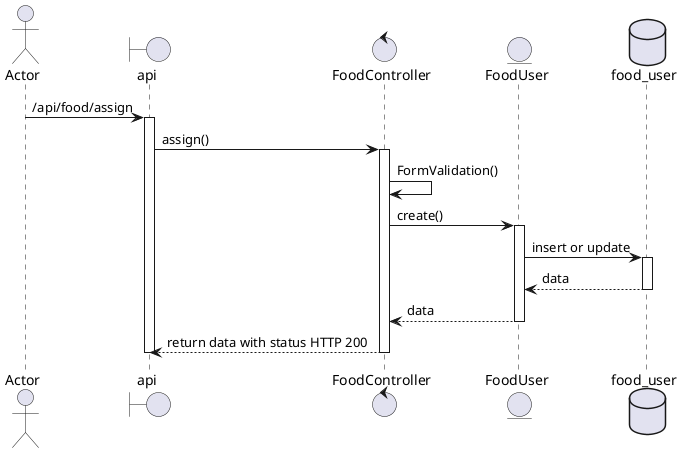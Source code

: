 @startuml assign food

actor "Actor"
boundary "api"
control "FoodController"
entity "FoodUser"
database "food_user"

"Actor" ->  "api" : /api/food/assign
activate api
"api" -> "FoodController" : assign()
activate FoodController
"FoodController" ->  "FoodController" : FormValidation()
"FoodController" ->  "FoodUser" : create()
activate FoodUser
"FoodUser" ->  "food_user" : insert or update
activate food_user
"food_user" --> "FoodUser" : data
deactivate food_user
"FoodUser" --> "FoodController": data
deactivate FoodUser
"FoodController" --> "api" : return data with status HTTP 200
deactivate FoodController
deactivate api
@enduml